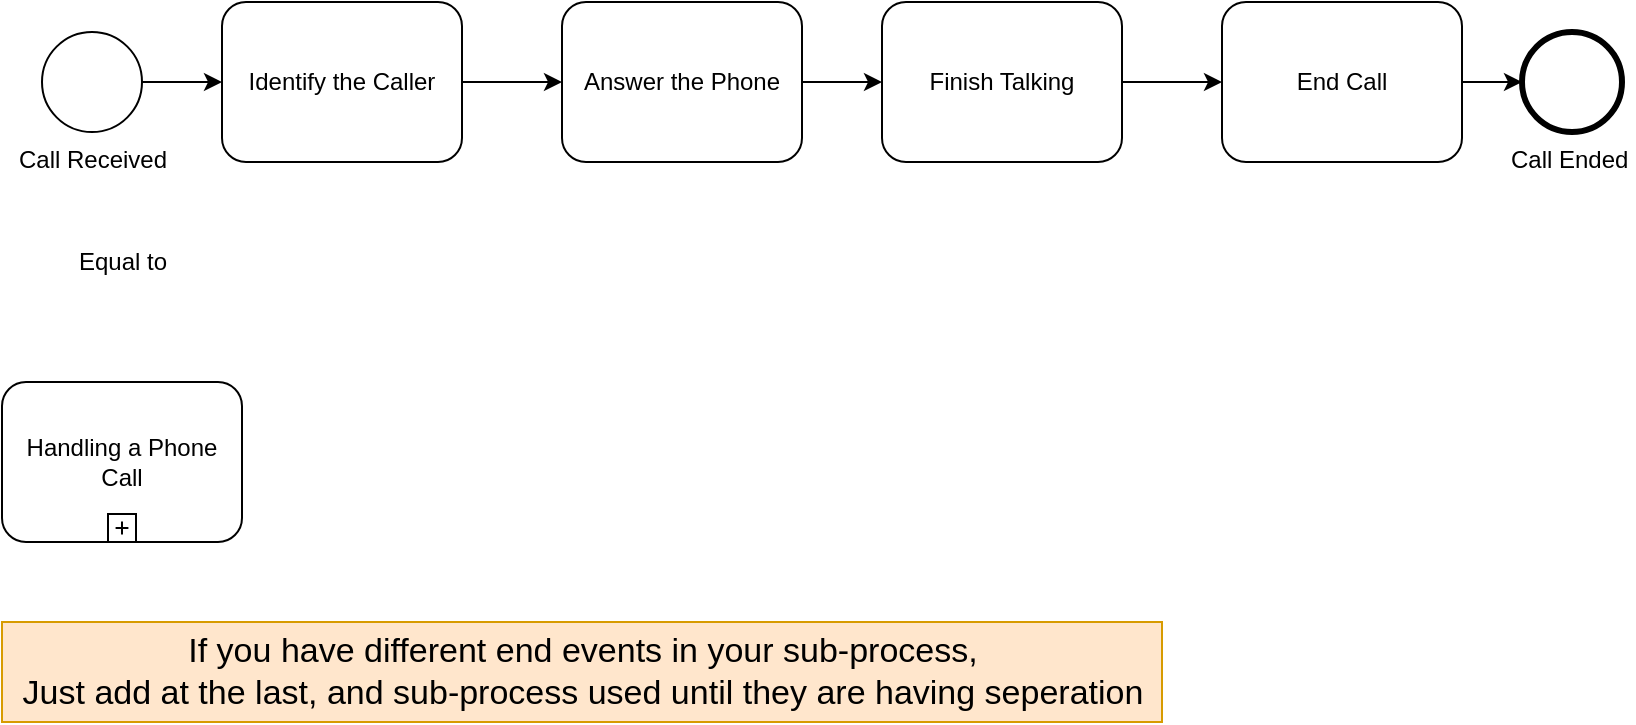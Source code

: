 <mxfile version="13.6.2" type="github" pages="4">
  <diagram id="tJLKYW5CKVblsq43sqvM" name="Sub-Process">
    <mxGraphModel dx="581" dy="520" grid="1" gridSize="10" guides="1" tooltips="1" connect="1" arrows="1" fold="1" page="1" pageScale="1" pageWidth="1654" pageHeight="1169" math="0" shadow="0">
      <root>
        <mxCell id="0" />
        <mxCell id="1" parent="0" />
        <mxCell id="9DIEdFhjMfoc5ZRtYJox-9" value="" style="edgeStyle=orthogonalEdgeStyle;rounded=0;orthogonalLoop=1;jettySize=auto;html=1;" edge="1" parent="1" source="9DIEdFhjMfoc5ZRtYJox-2" target="9DIEdFhjMfoc5ZRtYJox-3">
          <mxGeometry relative="1" as="geometry" />
        </mxCell>
        <mxCell id="9DIEdFhjMfoc5ZRtYJox-2" value="Identify the Caller" style="shape=ext;rounded=1;html=1;whiteSpace=wrap;" vertex="1" parent="1">
          <mxGeometry x="370" y="140" width="120" height="80" as="geometry" />
        </mxCell>
        <mxCell id="9DIEdFhjMfoc5ZRtYJox-10" value="" style="edgeStyle=orthogonalEdgeStyle;rounded=0;orthogonalLoop=1;jettySize=auto;html=1;" edge="1" parent="1" source="9DIEdFhjMfoc5ZRtYJox-3" target="9DIEdFhjMfoc5ZRtYJox-4">
          <mxGeometry relative="1" as="geometry" />
        </mxCell>
        <mxCell id="9DIEdFhjMfoc5ZRtYJox-3" value="Answer the Phone" style="shape=ext;rounded=1;html=1;whiteSpace=wrap;" vertex="1" parent="1">
          <mxGeometry x="540" y="140" width="120" height="80" as="geometry" />
        </mxCell>
        <mxCell id="9DIEdFhjMfoc5ZRtYJox-11" value="" style="edgeStyle=orthogonalEdgeStyle;rounded=0;orthogonalLoop=1;jettySize=auto;html=1;" edge="1" parent="1" source="9DIEdFhjMfoc5ZRtYJox-4" target="9DIEdFhjMfoc5ZRtYJox-5">
          <mxGeometry relative="1" as="geometry" />
        </mxCell>
        <mxCell id="9DIEdFhjMfoc5ZRtYJox-4" value="Finish Talking" style="shape=ext;rounded=1;html=1;whiteSpace=wrap;" vertex="1" parent="1">
          <mxGeometry x="700" y="140" width="120" height="80" as="geometry" />
        </mxCell>
        <mxCell id="9DIEdFhjMfoc5ZRtYJox-12" value="" style="edgeStyle=orthogonalEdgeStyle;rounded=0;orthogonalLoop=1;jettySize=auto;html=1;" edge="1" parent="1" source="9DIEdFhjMfoc5ZRtYJox-5" target="9DIEdFhjMfoc5ZRtYJox-7">
          <mxGeometry relative="1" as="geometry" />
        </mxCell>
        <mxCell id="9DIEdFhjMfoc5ZRtYJox-5" value="End Call" style="shape=ext;rounded=1;html=1;whiteSpace=wrap;" vertex="1" parent="1">
          <mxGeometry x="870" y="140" width="120" height="80" as="geometry" />
        </mxCell>
        <mxCell id="9DIEdFhjMfoc5ZRtYJox-8" value="" style="edgeStyle=orthogonalEdgeStyle;rounded=0;orthogonalLoop=1;jettySize=auto;html=1;" edge="1" parent="1" source="9DIEdFhjMfoc5ZRtYJox-6" target="9DIEdFhjMfoc5ZRtYJox-2">
          <mxGeometry relative="1" as="geometry" />
        </mxCell>
        <mxCell id="9DIEdFhjMfoc5ZRtYJox-6" value="Call Received" style="shape=mxgraph.bpmn.shape;html=1;verticalLabelPosition=bottom;labelBackgroundColor=#ffffff;verticalAlign=top;align=center;perimeter=ellipsePerimeter;outlineConnect=0;outline=standard;symbol=general;" vertex="1" parent="1">
          <mxGeometry x="280" y="155" width="50" height="50" as="geometry" />
        </mxCell>
        <mxCell id="9DIEdFhjMfoc5ZRtYJox-7" value="Call Ended&amp;nbsp;" style="shape=mxgraph.bpmn.shape;html=1;verticalLabelPosition=bottom;labelBackgroundColor=#ffffff;verticalAlign=top;align=center;perimeter=ellipsePerimeter;outlineConnect=0;outline=end;symbol=general;" vertex="1" parent="1">
          <mxGeometry x="1020" y="155" width="50" height="50" as="geometry" />
        </mxCell>
        <mxCell id="9DIEdFhjMfoc5ZRtYJox-13" value="Handling a Phone Call" style="html=1;whiteSpace=wrap;rounded=1;dropTarget=0;" vertex="1" parent="1">
          <mxGeometry x="260" y="330" width="120" height="80" as="geometry" />
        </mxCell>
        <mxCell id="9DIEdFhjMfoc5ZRtYJox-14" value="" style="html=1;shape=plus;outlineConnect=0;" vertex="1" parent="9DIEdFhjMfoc5ZRtYJox-13">
          <mxGeometry x="0.5" y="1" width="14" height="14" relative="1" as="geometry">
            <mxPoint x="-7" y="-14" as="offset" />
          </mxGeometry>
        </mxCell>
        <mxCell id="9DIEdFhjMfoc5ZRtYJox-16" value="Equal to" style="text;html=1;align=center;verticalAlign=middle;resizable=0;points=[];autosize=1;" vertex="1" parent="1">
          <mxGeometry x="290" y="260" width="60" height="20" as="geometry" />
        </mxCell>
        <mxCell id="9DIEdFhjMfoc5ZRtYJox-20" value="If you have different end events in your sub-process,&lt;br style=&quot;font-size: 17px;&quot;&gt;Just add at the last, and sub-process used until they are having seperation" style="text;html=1;align=center;verticalAlign=middle;resizable=0;points=[];autosize=1;fillColor=#ffe6cc;strokeColor=#d79b00;fontSize=17;" vertex="1" parent="1">
          <mxGeometry x="260" y="450" width="580" height="50" as="geometry" />
        </mxCell>
      </root>
    </mxGraphModel>
  </diagram>
  <diagram id="tfGSSliH5jbxS6sZCATk" name="Activity Loop">
    <mxGraphModel dx="528" dy="1689" grid="1" gridSize="10" guides="1" tooltips="1" connect="1" arrows="1" fold="1" page="1" pageScale="1" pageWidth="1654" pageHeight="1169" math="0" shadow="0">
      <root>
        <mxCell id="KM48-3IE7waSY7-nqRAW-0" />
        <mxCell id="KM48-3IE7waSY7-nqRAW-1" parent="KM48-3IE7waSY7-nqRAW-0" />
        <mxCell id="KM48-3IE7waSY7-nqRAW-2" value="Conduct Interview" style="shape=ext;rounded=1;html=1;whiteSpace=wrap;fontSize=17;" vertex="1" parent="KM48-3IE7waSY7-nqRAW-1">
          <mxGeometry x="230" y="120" width="120" height="80" as="geometry" />
        </mxCell>
        <mxCell id="KM48-3IE7waSY7-nqRAW-3" value="" style="endArrow=block;endFill=1;endSize=6;html=1;fontSize=17;" edge="1" parent="KM48-3IE7waSY7-nqRAW-1">
          <mxGeometry width="100" relative="1" as="geometry">
            <mxPoint x="130" y="159.5" as="sourcePoint" />
            <mxPoint x="230" y="159.5" as="targetPoint" />
          </mxGeometry>
        </mxCell>
        <mxCell id="KM48-3IE7waSY7-nqRAW-4" value="" style="endArrow=block;endFill=1;endSize=6;html=1;fontSize=17;" edge="1" parent="KM48-3IE7waSY7-nqRAW-1">
          <mxGeometry width="100" relative="1" as="geometry">
            <mxPoint x="350" y="160" as="sourcePoint" />
            <mxPoint x="450" y="160" as="targetPoint" />
          </mxGeometry>
        </mxCell>
        <mxCell id="KM48-3IE7waSY7-nqRAW-5" value="" style="shape=mxgraph.bpmn.loop;html=1;outlineConnect=0;fontSize=17;" vertex="1" parent="KM48-3IE7waSY7-nqRAW-1">
          <mxGeometry x="283" y="186" width="14" height="14" as="geometry" />
        </mxCell>
        <mxCell id="KM48-3IE7waSY7-nqRAW-10" value="Looped&#xa;Sub-Process" style="html=1;whiteSpace=wrap;rounded=1;dropTarget=0;fontSize=17;" vertex="1" parent="KM48-3IE7waSY7-nqRAW-1">
          <mxGeometry x="230" y="300" width="120" height="80" as="geometry" />
        </mxCell>
        <mxCell id="KM48-3IE7waSY7-nqRAW-11" value="" style="html=1;shape=mxgraph.bpmn.loop;outlineConnect=0;" vertex="1" parent="KM48-3IE7waSY7-nqRAW-10">
          <mxGeometry x="0.5" y="1" width="14" height="14" relative="1" as="geometry">
            <mxPoint x="-15" y="-14" as="offset" />
          </mxGeometry>
        </mxCell>
        <mxCell id="KM48-3IE7waSY7-nqRAW-12" value="" style="html=1;shape=plus;" vertex="1" parent="KM48-3IE7waSY7-nqRAW-10">
          <mxGeometry x="0.5" y="1" width="14" height="14" relative="1" as="geometry">
            <mxPoint x="1" y="-14" as="offset" />
          </mxGeometry>
        </mxCell>
        <mxCell id="KM48-3IE7waSY7-nqRAW-13" value="For&amp;nbsp; all Interviewee" style="strokeWidth=2;html=1;shape=mxgraph.flowchart.annotation_1;align=left;pointerEvents=1;fontSize=17;" vertex="1" parent="KM48-3IE7waSY7-nqRAW-1">
          <mxGeometry x="350" y="-40" width="50" height="100" as="geometry" />
        </mxCell>
        <mxCell id="KM48-3IE7waSY7-nqRAW-15" value="" style="endArrow=none;dashed=1;html=1;fontSize=17;exitX=0.5;exitY=0;exitDx=0;exitDy=0;" edge="1" parent="KM48-3IE7waSY7-nqRAW-1" source="KM48-3IE7waSY7-nqRAW-2">
          <mxGeometry width="50" height="50" relative="1" as="geometry">
            <mxPoint x="300" y="110" as="sourcePoint" />
            <mxPoint x="350" y="60" as="targetPoint" />
          </mxGeometry>
        </mxCell>
      </root>
    </mxGraphModel>
  </diagram>
  <diagram id="kZbPpbGeJ1TmXVJczbLl" name="Multi-Instance">
    <mxGraphModel dx="528" dy="520" grid="1" gridSize="10" guides="1" tooltips="1" connect="1" arrows="1" fold="1" page="1" pageScale="1" pageWidth="1654" pageHeight="1169" math="0" shadow="0">
      <root>
        <mxCell id="u6zlNSanPY93ZVyRuJZ6-0" />
        <mxCell id="u6zlNSanPY93ZVyRuJZ6-1" parent="u6zlNSanPY93ZVyRuJZ6-0" />
        <mxCell id="u6zlNSanPY93ZVyRuJZ6-2" value="Task" style="shape=ext;rounded=1;html=1;whiteSpace=wrap;fontSize=17;" vertex="1" parent="u6zlNSanPY93ZVyRuJZ6-1">
          <mxGeometry x="100" y="80" width="120" height="80" as="geometry" />
        </mxCell>
        <mxCell id="u6zlNSanPY93ZVyRuJZ6-3" value="Sub-Process" style="html=1;whiteSpace=wrap;rounded=1;dropTarget=0;fontSize=17;" vertex="1" parent="u6zlNSanPY93ZVyRuJZ6-1">
          <mxGeometry x="310" y="80" width="120" height="80" as="geometry" />
        </mxCell>
        <mxCell id="u6zlNSanPY93ZVyRuJZ6-4" value="" style="html=1;shape=plus;outlineConnect=0;" vertex="1" parent="u6zlNSanPY93ZVyRuJZ6-3">
          <mxGeometry x="0.5" y="1" width="14" height="14" relative="1" as="geometry">
            <mxPoint x="-7" y="-14" as="offset" />
          </mxGeometry>
        </mxCell>
        <mxCell id="u6zlNSanPY93ZVyRuJZ6-5" value="" style="shape=parallelMarker;html=1;outlineConnect=0;fontSize=17;" vertex="1" parent="u6zlNSanPY93ZVyRuJZ6-1">
          <mxGeometry x="153" y="146" width="14" height="14" as="geometry" />
        </mxCell>
        <mxCell id="u6zlNSanPY93ZVyRuJZ6-6" value="" style="shape=parallelMarker;html=1;outlineConnect=0;fontSize=17;" vertex="1" parent="u6zlNSanPY93ZVyRuJZ6-1">
          <mxGeometry x="350" y="146" width="14" height="14" as="geometry" />
        </mxCell>
        <mxCell id="u6zlNSanPY93ZVyRuJZ6-7" value="" style="shape=parallelMarker;html=1;outlineConnect=0;fontSize=17;" vertex="1" parent="u6zlNSanPY93ZVyRuJZ6-1">
          <mxGeometry x="250" y="146" width="14" height="14" as="geometry" />
        </mxCell>
      </root>
    </mxGraphModel>
  </diagram>
  <diagram id="s-3WnTCF-phh9jSO2Dsn" name="Ad Hoc Sub-Process">
    <mxGraphModel dx="471" dy="1689" grid="1" gridSize="10" guides="1" tooltips="1" connect="1" arrows="1" fold="1" page="1" pageScale="1" pageWidth="1654" pageHeight="1169" math="0" shadow="0">
      <root>
        <mxCell id="ScYriDXKjYDoW1fTc55Z-0" />
        <mxCell id="ScYriDXKjYDoW1fTc55Z-1" parent="ScYriDXKjYDoW1fTc55Z-0" />
        <mxCell id="ScYriDXKjYDoW1fTc55Z-2" value="Review Company&#39;s KPIs" style="html=1;whiteSpace=wrap;rounded=1;dropTarget=0;fontSize=17;" vertex="1" parent="ScYriDXKjYDoW1fTc55Z-1">
          <mxGeometry x="90" y="170" width="430" height="230" as="geometry" />
        </mxCell>
        <mxCell id="ScYriDXKjYDoW1fTc55Z-3" value="" style="html=1;shape=plus;outlineConnect=0;" vertex="1" parent="ScYriDXKjYDoW1fTc55Z-2">
          <mxGeometry x="0.5" y="1" width="14" height="14" relative="1" as="geometry">
            <mxPoint x="-7" y="-14" as="offset" />
          </mxGeometry>
        </mxCell>
        <mxCell id="ScYriDXKjYDoW1fTc55Z-4" value="" style="shape=mxgraph.bpmn.ad_hoc;fillColor=#000000;html=1;outlineConnect=0;fontSize=17;" vertex="1" parent="ScYriDXKjYDoW1fTc55Z-1">
          <mxGeometry x="280" y="316" width="14" height="14" as="geometry" />
        </mxCell>
        <mxCell id="ScYriDXKjYDoW1fTc55Z-5" value="Evaluate Prior Performance" style="shape=ext;rounded=1;html=1;whiteSpace=wrap;fontSize=17;" vertex="1" parent="ScYriDXKjYDoW1fTc55Z-1">
          <mxGeometry x="130" y="190" width="120" height="80" as="geometry" />
        </mxCell>
        <mxCell id="ScYriDXKjYDoW1fTc55Z-6" value="Profile Products and Services" style="shape=ext;rounded=1;html=1;whiteSpace=wrap;fontSize=17;" vertex="1" parent="ScYriDXKjYDoW1fTc55Z-1">
          <mxGeometry x="130" y="300" width="120" height="80" as="geometry" />
        </mxCell>
        <mxCell id="ScYriDXKjYDoW1fTc55Z-7" value="Assess Financial Stability" style="shape=ext;rounded=1;html=1;whiteSpace=wrap;fontSize=17;" vertex="1" parent="ScYriDXKjYDoW1fTc55Z-1">
          <mxGeometry x="350" y="190" width="120" height="80" as="geometry" />
        </mxCell>
        <mxCell id="ScYriDXKjYDoW1fTc55Z-8" value="Interview Corporate Executives" style="shape=ext;rounded=1;html=1;whiteSpace=wrap;fontSize=17;" vertex="1" parent="ScYriDXKjYDoW1fTc55Z-1">
          <mxGeometry x="350" y="300" width="120" height="80" as="geometry" />
        </mxCell>
        <mxCell id="ScYriDXKjYDoW1fTc55Z-9" value="Until all KPIs are reviewed" style="strokeWidth=2;html=1;shape=mxgraph.flowchart.annotation_1;align=left;pointerEvents=1;fontSize=17;" vertex="1" parent="ScYriDXKjYDoW1fTc55Z-1">
          <mxGeometry x="380" width="50" height="100" as="geometry" />
        </mxCell>
        <mxCell id="ScYriDXKjYDoW1fTc55Z-10" value="" style="endArrow=none;dashed=1;html=1;fontSize=17;exitX=0.5;exitY=0;exitDx=0;exitDy=0;" edge="1" parent="ScYriDXKjYDoW1fTc55Z-1" source="ScYriDXKjYDoW1fTc55Z-2">
          <mxGeometry width="50" height="50" relative="1" as="geometry">
            <mxPoint x="330" y="150" as="sourcePoint" />
            <mxPoint x="380" y="100" as="targetPoint" />
          </mxGeometry>
        </mxCell>
        <mxCell id="ScYriDXKjYDoW1fTc55Z-11" value="Any Order and Any Number of Time" style="text;html=1;align=center;verticalAlign=middle;resizable=0;points=[];autosize=1;fontSize=20;fillColor=#ffe6cc;strokeColor=#d79b00;" vertex="1" parent="ScYriDXKjYDoW1fTc55Z-1">
          <mxGeometry x="75" y="-70" width="330" height="30" as="geometry" />
        </mxCell>
      </root>
    </mxGraphModel>
  </diagram>
</mxfile>

